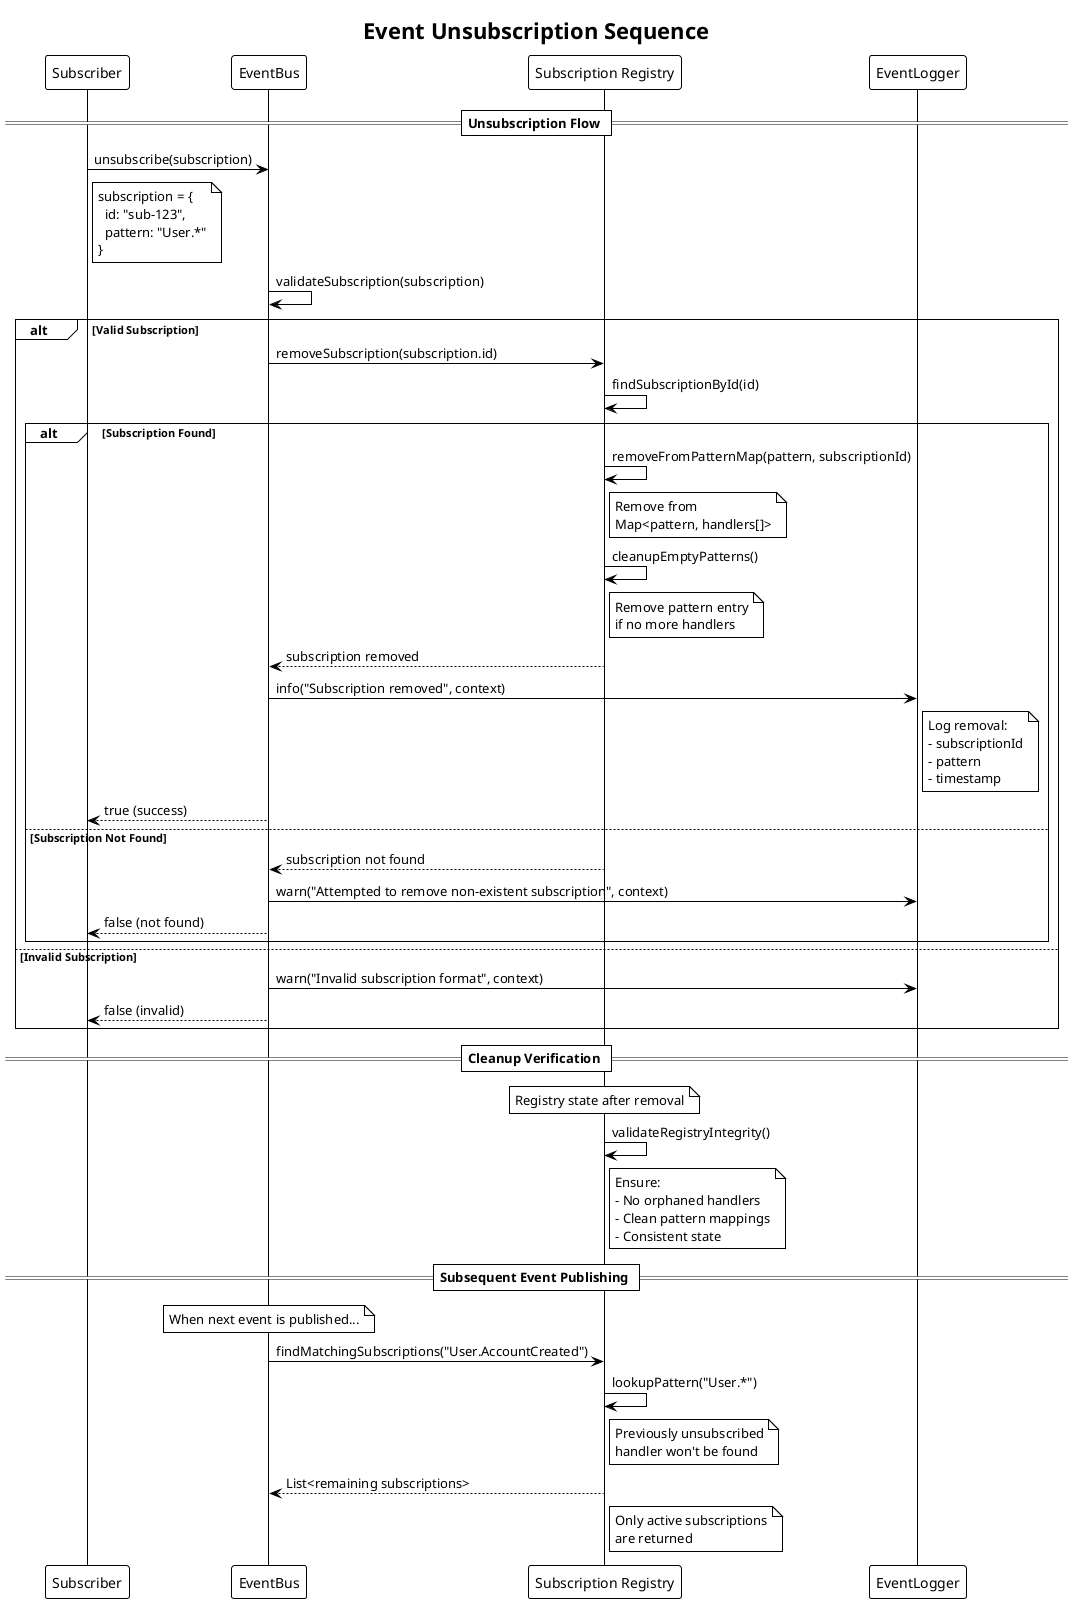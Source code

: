 @startuml event-bus-unsubscribe-sequence
!theme plain
title Event Unsubscription Sequence

participant "Subscriber" as S
participant "EventBus" as EB
participant "Subscription Registry" as SR
participant "EventLogger" as EL

== Unsubscription Flow ==

S -> EB: unsubscribe(subscription)
note right of S: subscription = {\n  id: "sub-123",\n  pattern: "User.*"\n}

EB -> EB: validateSubscription(subscription)
alt Valid Subscription
    EB -> SR: removeSubscription(subscription.id)

    SR -> SR: findSubscriptionById(id)
    alt Subscription Found
        SR -> SR: removeFromPatternMap(pattern, subscriptionId)
        note right of SR: Remove from\nMap<pattern, handlers[]>

        SR -> SR: cleanupEmptyPatterns()
        note right of SR: Remove pattern entry\nif no more handlers

        SR --> EB: subscription removed

        EB -> EL: info("Subscription removed", context)
        note right of EL: Log removal:\n- subscriptionId\n- pattern\n- timestamp

        EB --> S: true (success)

    else Subscription Not Found
        SR --> EB: subscription not found
        EB -> EL: warn("Attempted to remove non-existent subscription", context)
        EB --> S: false (not found)
    end

else Invalid Subscription
    EB -> EL: warn("Invalid subscription format", context)
    EB --> S: false (invalid)
end

== Cleanup Verification ==

note over SR: Registry state after removal

SR -> SR: validateRegistryIntegrity()
note right of SR: Ensure:\n- No orphaned handlers\n- Clean pattern mappings\n- Consistent state

== Subsequent Event Publishing ==

note over EB: When next event is published...

EB -> SR: findMatchingSubscriptions("User.AccountCreated")
SR -> SR: lookupPattern("User.*")
note right of SR: Previously unsubscribed\nhandler won't be found

SR --> EB: List<remaining subscriptions>
note right of SR: Only active subscriptions\nare returned

@enduml
